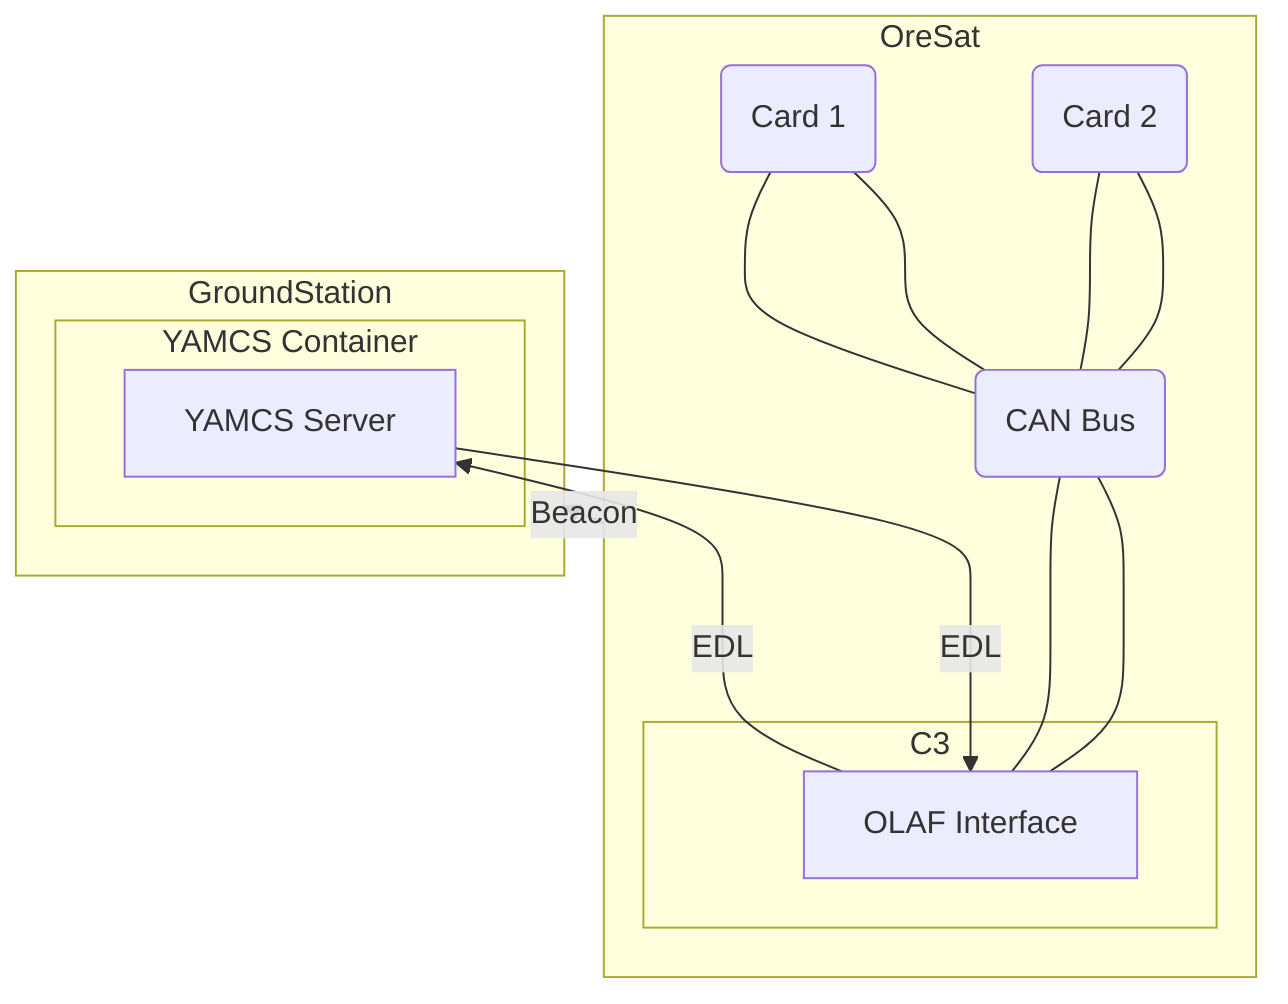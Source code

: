 flowchart BT
subgraph OreSat
subgraph controller[C3]
c_id[OLAF Interface]
end
bus(CAN Bus)
card1(Card 1)
card2(Card 2)

c_id---bus
bus---card1
bus---card2
card1---bus
card2---bus
bus---c_id
end

subgraph GroundStation
subgraph container1 [YAMCS Container]
server1[YAMCS Server]
end
end

server1-->|EDL|c_id
c_id-->|EDL| server1
OreSat-->|Beacon| GroundStation